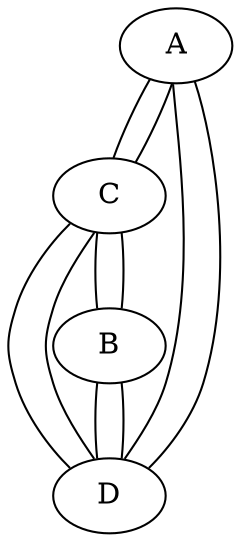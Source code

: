 graph {
	A -- C;
	A -- D;
	B -- C;
	B -- D;
	C -- A;
	C -- B;
	C -- D;
	D -- A;
	D -- B;
	D -- C;
}
